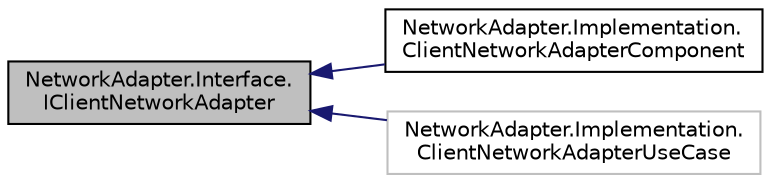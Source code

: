 digraph "NetworkAdapter.Interface.IClientNetworkAdapter"
{
  edge [fontname="Helvetica",fontsize="10",labelfontname="Helvetica",labelfontsize="10"];
  node [fontname="Helvetica",fontsize="10",shape=record];
  rankdir="LR";
  Node1 [label="NetworkAdapter.Interface.\lIClientNetworkAdapter",height=0.2,width=0.4,color="black", fillcolor="grey75", style="filled" fontcolor="black"];
  Node1 -> Node2 [dir="back",color="midnightblue",fontsize="10",style="solid",fontname="Helvetica"];
  Node2 [label="NetworkAdapter.Implementation.\lClientNetworkAdapterComponent",height=0.2,width=0.4,color="black", fillcolor="white", style="filled",URL="$class_network_adapter_1_1_implementation_1_1_client_network_adapter_component.html"];
  Node1 -> Node3 [dir="back",color="midnightblue",fontsize="10",style="solid",fontname="Helvetica"];
  Node3 [label="NetworkAdapter.Implementation.\lClientNetworkAdapterUseCase",height=0.2,width=0.4,color="grey75", fillcolor="white", style="filled"];
}
